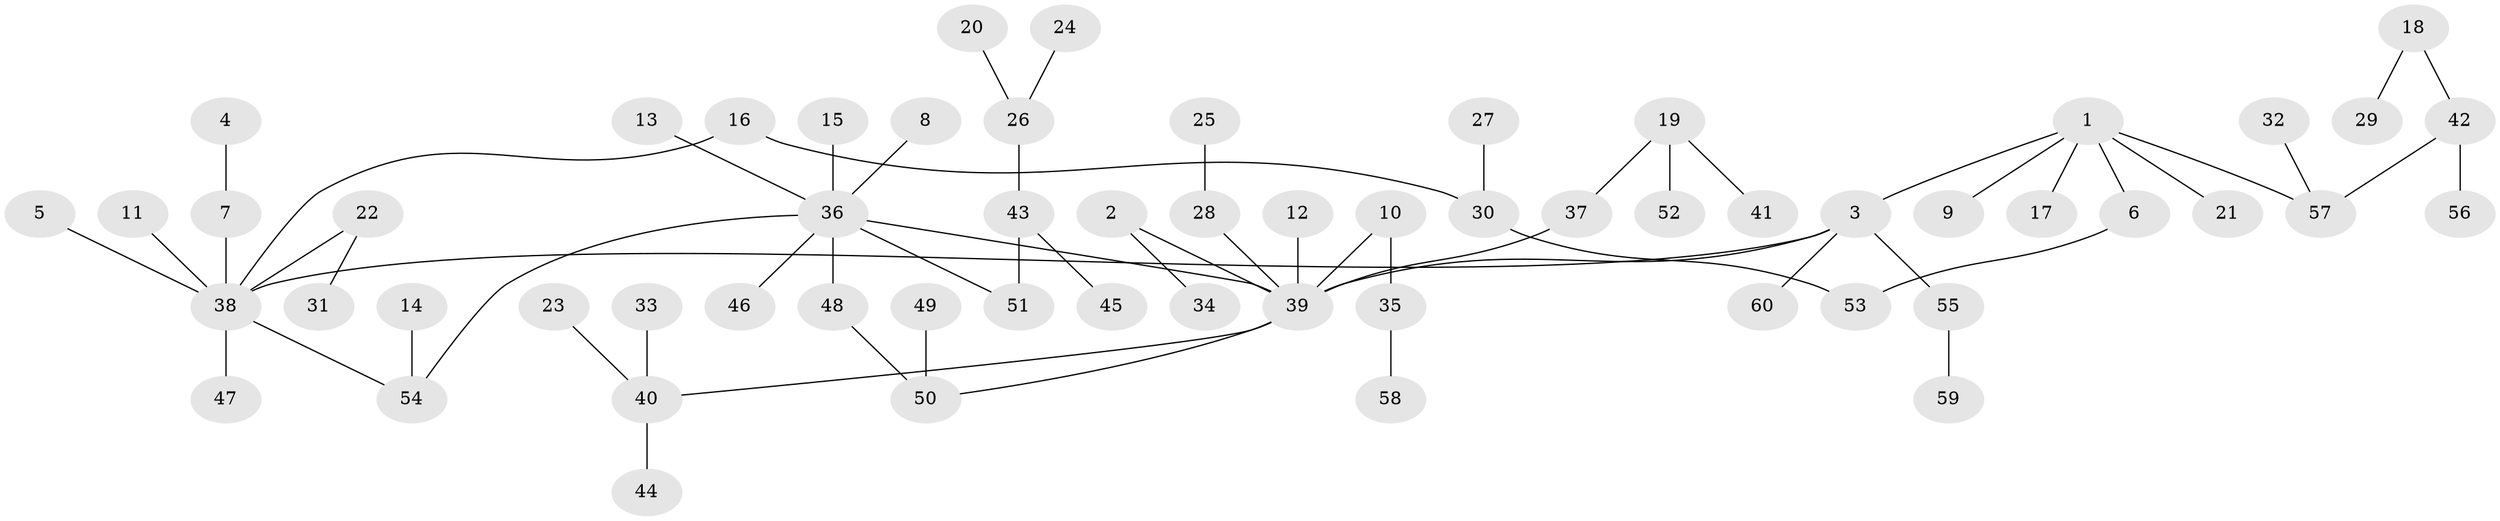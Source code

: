 // original degree distribution, {6: 0.016666666666666666, 2: 0.24166666666666667, 5: 0.05, 7: 0.016666666666666666, 3: 0.11666666666666667, 1: 0.5, 4: 0.058333333333333334}
// Generated by graph-tools (version 1.1) at 2025/49/03/09/25 03:49:15]
// undirected, 60 vertices, 62 edges
graph export_dot {
graph [start="1"]
  node [color=gray90,style=filled];
  1;
  2;
  3;
  4;
  5;
  6;
  7;
  8;
  9;
  10;
  11;
  12;
  13;
  14;
  15;
  16;
  17;
  18;
  19;
  20;
  21;
  22;
  23;
  24;
  25;
  26;
  27;
  28;
  29;
  30;
  31;
  32;
  33;
  34;
  35;
  36;
  37;
  38;
  39;
  40;
  41;
  42;
  43;
  44;
  45;
  46;
  47;
  48;
  49;
  50;
  51;
  52;
  53;
  54;
  55;
  56;
  57;
  58;
  59;
  60;
  1 -- 3 [weight=1.0];
  1 -- 6 [weight=1.0];
  1 -- 9 [weight=1.0];
  1 -- 17 [weight=1.0];
  1 -- 21 [weight=1.0];
  1 -- 57 [weight=1.0];
  2 -- 34 [weight=1.0];
  2 -- 39 [weight=1.0];
  3 -- 38 [weight=1.0];
  3 -- 39 [weight=1.0];
  3 -- 55 [weight=1.0];
  3 -- 60 [weight=1.0];
  4 -- 7 [weight=1.0];
  5 -- 38 [weight=1.0];
  6 -- 53 [weight=1.0];
  7 -- 38 [weight=1.0];
  8 -- 36 [weight=1.0];
  10 -- 35 [weight=1.0];
  10 -- 39 [weight=1.0];
  11 -- 38 [weight=1.0];
  12 -- 39 [weight=1.0];
  13 -- 36 [weight=1.0];
  14 -- 54 [weight=1.0];
  15 -- 36 [weight=1.0];
  16 -- 30 [weight=1.0];
  16 -- 38 [weight=1.0];
  18 -- 29 [weight=1.0];
  18 -- 42 [weight=1.0];
  19 -- 37 [weight=1.0];
  19 -- 41 [weight=1.0];
  19 -- 52 [weight=1.0];
  20 -- 26 [weight=1.0];
  22 -- 31 [weight=1.0];
  22 -- 38 [weight=1.0];
  23 -- 40 [weight=1.0];
  24 -- 26 [weight=1.0];
  25 -- 28 [weight=1.0];
  26 -- 43 [weight=1.0];
  27 -- 30 [weight=1.0];
  28 -- 39 [weight=1.0];
  30 -- 53 [weight=1.0];
  32 -- 57 [weight=1.0];
  33 -- 40 [weight=1.0];
  35 -- 58 [weight=1.0];
  36 -- 39 [weight=1.0];
  36 -- 46 [weight=1.0];
  36 -- 48 [weight=1.0];
  36 -- 51 [weight=1.0];
  36 -- 54 [weight=1.0];
  37 -- 39 [weight=1.0];
  38 -- 47 [weight=1.0];
  38 -- 54 [weight=1.0];
  39 -- 40 [weight=1.0];
  39 -- 50 [weight=1.0];
  40 -- 44 [weight=1.0];
  42 -- 56 [weight=1.0];
  42 -- 57 [weight=1.0];
  43 -- 45 [weight=1.0];
  43 -- 51 [weight=1.0];
  48 -- 50 [weight=1.0];
  49 -- 50 [weight=1.0];
  55 -- 59 [weight=1.0];
}
